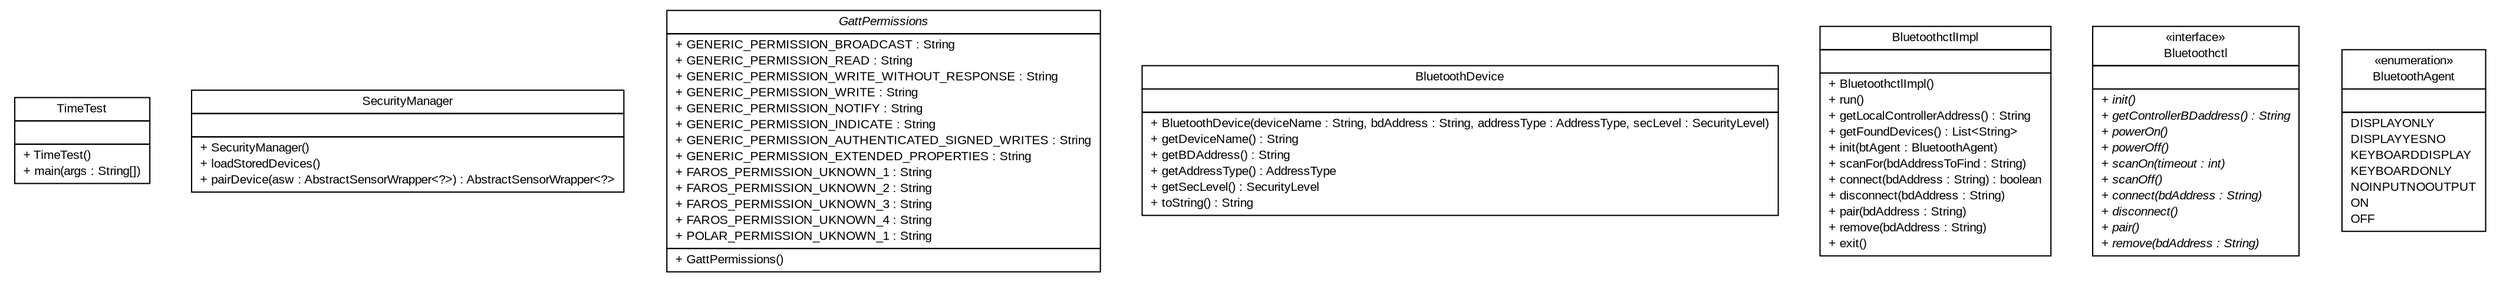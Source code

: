 #!/usr/local/bin/dot
#
# Class diagram 
# Generated by UMLGraph version R5_6 (http://www.umlgraph.org/)
#

digraph G {
	edge [fontname="arial",fontsize=10,labelfontname="arial",labelfontsize=10];
	node [fontname="arial",fontsize=10,shape=plaintext];
	nodesep=0.25;
	ranksep=0.5;
	// de.fhg.fit.biomos.sensorplatform.deprecated.TimeTest
	c0 [label=<<table title="de.fhg.fit.biomos.sensorplatform.deprecated.TimeTest" border="0" cellborder="1" cellspacing="0" cellpadding="2" port="p" href="./TimeTest.html">
		<tr><td><table border="0" cellspacing="0" cellpadding="1">
<tr><td align="center" balign="center"> TimeTest </td></tr>
		</table></td></tr>
		<tr><td><table border="0" cellspacing="0" cellpadding="1">
<tr><td align="left" balign="left">  </td></tr>
		</table></td></tr>
		<tr><td><table border="0" cellspacing="0" cellpadding="1">
<tr><td align="left" balign="left"> + TimeTest() </td></tr>
<tr><td align="left" balign="left"> + main(args : String[]) </td></tr>
		</table></td></tr>
		</table>>, URL="./TimeTest.html", fontname="arial", fontcolor="black", fontsize=10.0];
	// de.fhg.fit.biomos.sensorplatform.deprecated.SecurityManager
	c1 [label=<<table title="de.fhg.fit.biomos.sensorplatform.deprecated.SecurityManager" border="0" cellborder="1" cellspacing="0" cellpadding="2" port="p" href="./SecurityManager.html">
		<tr><td><table border="0" cellspacing="0" cellpadding="1">
<tr><td align="center" balign="center"> SecurityManager </td></tr>
		</table></td></tr>
		<tr><td><table border="0" cellspacing="0" cellpadding="1">
<tr><td align="left" balign="left">  </td></tr>
		</table></td></tr>
		<tr><td><table border="0" cellspacing="0" cellpadding="1">
<tr><td align="left" balign="left"> + SecurityManager() </td></tr>
<tr><td align="left" balign="left"> + loadStoredDevices() </td></tr>
<tr><td align="left" balign="left"> + pairDevice(asw : AbstractSensorWrapper&lt;?&gt;) : AbstractSensorWrapper&lt;?&gt; </td></tr>
		</table></td></tr>
		</table>>, URL="./SecurityManager.html", fontname="arial", fontcolor="black", fontsize=10.0];
	// de.fhg.fit.biomos.sensorplatform.deprecated.GattPermissions
	c2 [label=<<table title="de.fhg.fit.biomos.sensorplatform.deprecated.GattPermissions" border="0" cellborder="1" cellspacing="0" cellpadding="2" port="p" href="./GattPermissions.html">
		<tr><td><table border="0" cellspacing="0" cellpadding="1">
<tr><td align="center" balign="center"><font face="arial italic"> GattPermissions </font></td></tr>
		</table></td></tr>
		<tr><td><table border="0" cellspacing="0" cellpadding="1">
<tr><td align="left" balign="left"> + GENERIC_PERMISSION_BROADCAST : String </td></tr>
<tr><td align="left" balign="left"> + GENERIC_PERMISSION_READ : String </td></tr>
<tr><td align="left" balign="left"> + GENERIC_PERMISSION_WRITE_WITHOUT_RESPONSE : String </td></tr>
<tr><td align="left" balign="left"> + GENERIC_PERMISSION_WRITE : String </td></tr>
<tr><td align="left" balign="left"> + GENERIC_PERMISSION_NOTIFY : String </td></tr>
<tr><td align="left" balign="left"> + GENERIC_PERMISSION_INDICATE : String </td></tr>
<tr><td align="left" balign="left"> + GENERIC_PERMISSION_AUTHENTICATED_SIGNED_WRITES : String </td></tr>
<tr><td align="left" balign="left"> + GENERIC_PERMISSION_EXTENDED_PROPERTIES : String </td></tr>
<tr><td align="left" balign="left"> + FAROS_PERMISSION_UKNOWN_1 : String </td></tr>
<tr><td align="left" balign="left"> + FAROS_PERMISSION_UKNOWN_2 : String </td></tr>
<tr><td align="left" balign="left"> + FAROS_PERMISSION_UKNOWN_3 : String </td></tr>
<tr><td align="left" balign="left"> + FAROS_PERMISSION_UKNOWN_4 : String </td></tr>
<tr><td align="left" balign="left"> + POLAR_PERMISSION_UKNOWN_1 : String </td></tr>
		</table></td></tr>
		<tr><td><table border="0" cellspacing="0" cellpadding="1">
<tr><td align="left" balign="left"> + GattPermissions() </td></tr>
		</table></td></tr>
		</table>>, URL="./GattPermissions.html", fontname="arial", fontcolor="black", fontsize=10.0];
	// de.fhg.fit.biomos.sensorplatform.deprecated.BluetoothDevice
	c3 [label=<<table title="de.fhg.fit.biomos.sensorplatform.deprecated.BluetoothDevice" border="0" cellborder="1" cellspacing="0" cellpadding="2" port="p" href="./BluetoothDevice.html">
		<tr><td><table border="0" cellspacing="0" cellpadding="1">
<tr><td align="center" balign="center"> BluetoothDevice </td></tr>
		</table></td></tr>
		<tr><td><table border="0" cellspacing="0" cellpadding="1">
<tr><td align="left" balign="left">  </td></tr>
		</table></td></tr>
		<tr><td><table border="0" cellspacing="0" cellpadding="1">
<tr><td align="left" balign="left"> + BluetoothDevice(deviceName : String, bdAddress : String, addressType : AddressType, secLevel : SecurityLevel) </td></tr>
<tr><td align="left" balign="left"> + getDeviceName() : String </td></tr>
<tr><td align="left" balign="left"> + getBDAddress() : String </td></tr>
<tr><td align="left" balign="left"> + getAddressType() : AddressType </td></tr>
<tr><td align="left" balign="left"> + getSecLevel() : SecurityLevel </td></tr>
<tr><td align="left" balign="left"> + toString() : String </td></tr>
		</table></td></tr>
		</table>>, URL="./BluetoothDevice.html", fontname="arial", fontcolor="black", fontsize=10.0];
	// de.fhg.fit.biomos.sensorplatform.deprecated.BluetoothctlImpl
	c4 [label=<<table title="de.fhg.fit.biomos.sensorplatform.deprecated.BluetoothctlImpl" border="0" cellborder="1" cellspacing="0" cellpadding="2" port="p" href="./BluetoothctlImpl.html">
		<tr><td><table border="0" cellspacing="0" cellpadding="1">
<tr><td align="center" balign="center"> BluetoothctlImpl </td></tr>
		</table></td></tr>
		<tr><td><table border="0" cellspacing="0" cellpadding="1">
<tr><td align="left" balign="left">  </td></tr>
		</table></td></tr>
		<tr><td><table border="0" cellspacing="0" cellpadding="1">
<tr><td align="left" balign="left"> + BluetoothctlImpl() </td></tr>
<tr><td align="left" balign="left"> + run() </td></tr>
<tr><td align="left" balign="left"> + getLocalControllerAddress() : String </td></tr>
<tr><td align="left" balign="left"> + getFoundDevices() : List&lt;String&gt; </td></tr>
<tr><td align="left" balign="left"> + init(btAgent : BluetoothAgent) </td></tr>
<tr><td align="left" balign="left"> + scanFor(bdAddressToFind : String) </td></tr>
<tr><td align="left" balign="left"> + connect(bdAddress : String) : boolean </td></tr>
<tr><td align="left" balign="left"> + disconnect(bdAddress : String) </td></tr>
<tr><td align="left" balign="left"> + pair(bdAddress : String) </td></tr>
<tr><td align="left" balign="left"> + remove(bdAddress : String) </td></tr>
<tr><td align="left" balign="left"> + exit() </td></tr>
		</table></td></tr>
		</table>>, URL="./BluetoothctlImpl.html", fontname="arial", fontcolor="black", fontsize=10.0];
	// de.fhg.fit.biomos.sensorplatform.deprecated.Bluetoothctl
	c5 [label=<<table title="de.fhg.fit.biomos.sensorplatform.deprecated.Bluetoothctl" border="0" cellborder="1" cellspacing="0" cellpadding="2" port="p" href="./Bluetoothctl.html">
		<tr><td><table border="0" cellspacing="0" cellpadding="1">
<tr><td align="center" balign="center"> &#171;interface&#187; </td></tr>
<tr><td align="center" balign="center"> Bluetoothctl </td></tr>
		</table></td></tr>
		<tr><td><table border="0" cellspacing="0" cellpadding="1">
<tr><td align="left" balign="left">  </td></tr>
		</table></td></tr>
		<tr><td><table border="0" cellspacing="0" cellpadding="1">
<tr><td align="left" balign="left"><font face="arial italic" point-size="10.0"> + init() </font></td></tr>
<tr><td align="left" balign="left"><font face="arial italic" point-size="10.0"> + getControllerBDaddress() : String </font></td></tr>
<tr><td align="left" balign="left"><font face="arial italic" point-size="10.0"> + powerOn() </font></td></tr>
<tr><td align="left" balign="left"><font face="arial italic" point-size="10.0"> + powerOff() </font></td></tr>
<tr><td align="left" balign="left"><font face="arial italic" point-size="10.0"> + scanOn(timeout : int) </font></td></tr>
<tr><td align="left" balign="left"><font face="arial italic" point-size="10.0"> + scanOff() </font></td></tr>
<tr><td align="left" balign="left"><font face="arial italic" point-size="10.0"> + connect(bdAddress : String) </font></td></tr>
<tr><td align="left" balign="left"><font face="arial italic" point-size="10.0"> + disconnect() </font></td></tr>
<tr><td align="left" balign="left"><font face="arial italic" point-size="10.0"> + pair() </font></td></tr>
<tr><td align="left" balign="left"><font face="arial italic" point-size="10.0"> + remove(bdAddress : String) </font></td></tr>
		</table></td></tr>
		</table>>, URL="./Bluetoothctl.html", fontname="arial", fontcolor="black", fontsize=10.0];
	// de.fhg.fit.biomos.sensorplatform.deprecated.BluetoothAgent
	c6 [label=<<table title="de.fhg.fit.biomos.sensorplatform.deprecated.BluetoothAgent" border="0" cellborder="1" cellspacing="0" cellpadding="2" port="p" href="./BluetoothAgent.html">
		<tr><td><table border="0" cellspacing="0" cellpadding="1">
<tr><td align="center" balign="center"> &#171;enumeration&#187; </td></tr>
<tr><td align="center" balign="center"> BluetoothAgent </td></tr>
		</table></td></tr>
		<tr><td><table border="0" cellspacing="0" cellpadding="1">
<tr><td align="left" balign="left">  </td></tr>
		</table></td></tr>
		<tr><td><table border="0" cellspacing="0" cellpadding="1">
<tr><td align="left" balign="left"> DISPLAYONLY </td></tr>
<tr><td align="left" balign="left"> DISPLAYYESNO </td></tr>
<tr><td align="left" balign="left"> KEYBOARDDISPLAY </td></tr>
<tr><td align="left" balign="left"> KEYBOARDONLY </td></tr>
<tr><td align="left" balign="left"> NOINPUTNOOUTPUT </td></tr>
<tr><td align="left" balign="left"> ON </td></tr>
<tr><td align="left" balign="left"> OFF </td></tr>
		</table></td></tr>
		</table>>, URL="./BluetoothAgent.html", fontname="arial", fontcolor="black", fontsize=10.0];
}

